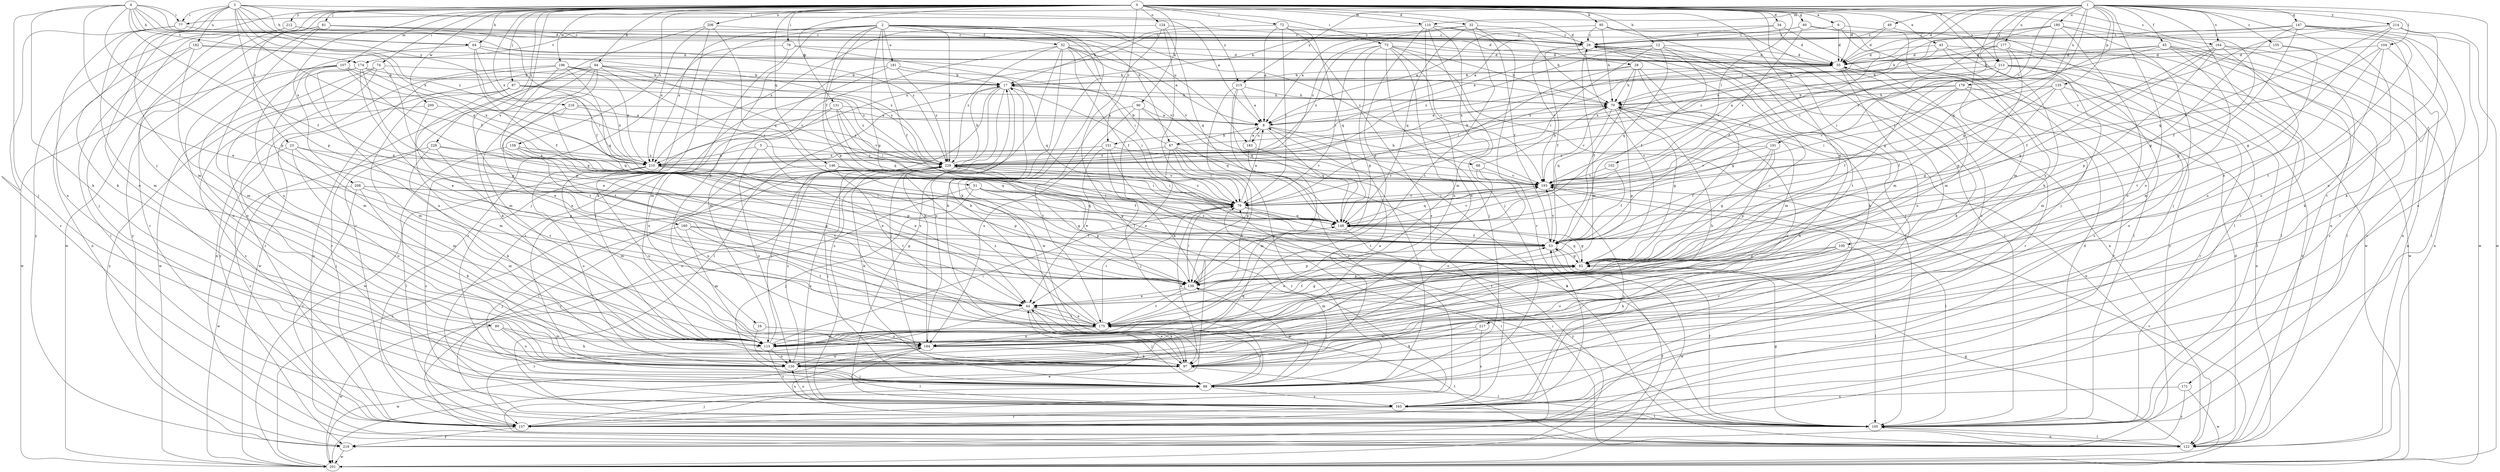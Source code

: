 strict digraph  {
0;
1;
2;
3;
4;
5;
6;
8;
12;
16;
17;
23;
26;
28;
32;
34;
35;
43;
44;
45;
49;
51;
52;
53;
60;
62;
64;
67;
68;
70;
72;
73;
74;
76;
77;
79;
80;
81;
87;
88;
90;
94;
95;
97;
100;
102;
104;
105;
107;
110;
113;
122;
124;
130;
131;
135;
139;
146;
147;
148;
151;
155;
157;
158;
160;
164;
165;
171;
174;
175;
177;
179;
180;
181;
182;
183;
184;
191;
193;
196;
200;
201;
206;
208;
210;
212;
213;
214;
215;
216;
217;
219;
228;
229;
0 -> 6  [label=a];
0 -> 12  [label=b];
0 -> 23  [label=c];
0 -> 28  [label=d];
0 -> 32  [label=d];
0 -> 34  [label=d];
0 -> 35  [label=d];
0 -> 43  [label=e];
0 -> 44  [label=e];
0 -> 60  [label=g];
0 -> 64  [label=h];
0 -> 72  [label=i];
0 -> 73  [label=i];
0 -> 74  [label=i];
0 -> 76  [label=i];
0 -> 80  [label=j];
0 -> 81  [label=j];
0 -> 87  [label=j];
0 -> 90  [label=k];
0 -> 94  [label=k];
0 -> 95  [label=k];
0 -> 97  [label=k];
0 -> 100  [label=l];
0 -> 102  [label=l];
0 -> 107  [label=m];
0 -> 110  [label=m];
0 -> 122  [label=n];
0 -> 124  [label=o];
0 -> 130  [label=o];
0 -> 131  [label=p];
0 -> 146  [label=q];
0 -> 151  [label=r];
0 -> 158  [label=s];
0 -> 160  [label=s];
0 -> 164  [label=s];
0 -> 196  [label=w];
0 -> 200  [label=w];
0 -> 206  [label=x];
0 -> 208  [label=x];
0 -> 210  [label=x];
0 -> 212  [label=y];
0 -> 213  [label=y];
0 -> 228  [label=z];
1 -> 35  [label=d];
1 -> 45  [label=f];
1 -> 49  [label=f];
1 -> 62  [label=g];
1 -> 77  [label=i];
1 -> 104  [label=l];
1 -> 110  [label=m];
1 -> 113  [label=m];
1 -> 130  [label=o];
1 -> 135  [label=p];
1 -> 147  [label=q];
1 -> 148  [label=q];
1 -> 151  [label=r];
1 -> 155  [label=r];
1 -> 157  [label=r];
1 -> 164  [label=s];
1 -> 165  [label=s];
1 -> 171  [label=t];
1 -> 177  [label=u];
1 -> 179  [label=u];
1 -> 180  [label=u];
1 -> 191  [label=v];
1 -> 213  [label=y];
1 -> 214  [label=y];
1 -> 215  [label=y];
2 -> 16  [label=b];
2 -> 26  [label=c];
2 -> 35  [label=d];
2 -> 51  [label=f];
2 -> 52  [label=f];
2 -> 53  [label=f];
2 -> 62  [label=g];
2 -> 88  [label=j];
2 -> 97  [label=k];
2 -> 139  [label=p];
2 -> 174  [label=t];
2 -> 181  [label=u];
2 -> 193  [label=v];
2 -> 201  [label=w];
2 -> 210  [label=x];
2 -> 229  [label=z];
3 -> 8  [label=a];
3 -> 53  [label=f];
3 -> 64  [label=h];
3 -> 77  [label=i];
3 -> 97  [label=k];
3 -> 113  [label=m];
3 -> 139  [label=p];
3 -> 182  [label=u];
3 -> 210  [label=x];
3 -> 215  [label=y];
3 -> 216  [label=y];
3 -> 229  [label=z];
4 -> 35  [label=d];
4 -> 44  [label=e];
4 -> 53  [label=f];
4 -> 64  [label=h];
4 -> 67  [label=h];
4 -> 77  [label=i];
4 -> 88  [label=j];
4 -> 97  [label=k];
4 -> 139  [label=p];
4 -> 174  [label=t];
4 -> 183  [label=u];
5 -> 44  [label=e];
5 -> 130  [label=o];
5 -> 210  [label=x];
5 -> 229  [label=z];
6 -> 26  [label=c];
6 -> 35  [label=d];
6 -> 53  [label=f];
6 -> 217  [label=y];
8 -> 67  [label=h];
8 -> 68  [label=h];
8 -> 122  [label=n];
8 -> 148  [label=q];
8 -> 183  [label=u];
12 -> 8  [label=a];
12 -> 35  [label=d];
12 -> 53  [label=f];
12 -> 79  [label=i];
12 -> 148  [label=q];
12 -> 175  [label=t];
12 -> 229  [label=z];
16 -> 130  [label=o];
16 -> 184  [label=u];
17 -> 70  [label=h];
17 -> 79  [label=i];
17 -> 88  [label=j];
17 -> 105  [label=l];
17 -> 122  [label=n];
17 -> 165  [label=s];
17 -> 184  [label=u];
23 -> 88  [label=j];
23 -> 113  [label=m];
23 -> 130  [label=o];
23 -> 139  [label=p];
23 -> 210  [label=x];
26 -> 35  [label=d];
26 -> 53  [label=f];
26 -> 88  [label=j];
26 -> 97  [label=k];
26 -> 105  [label=l];
26 -> 113  [label=m];
26 -> 122  [label=n];
26 -> 193  [label=v];
28 -> 17  [label=b];
28 -> 53  [label=f];
28 -> 62  [label=g];
28 -> 70  [label=h];
28 -> 79  [label=i];
28 -> 113  [label=m];
32 -> 8  [label=a];
32 -> 26  [label=c];
32 -> 70  [label=h];
32 -> 148  [label=q];
32 -> 157  [label=r];
32 -> 175  [label=t];
32 -> 229  [label=z];
34 -> 8  [label=a];
34 -> 26  [label=c];
34 -> 35  [label=d];
34 -> 113  [label=m];
35 -> 17  [label=b];
35 -> 97  [label=k];
35 -> 157  [label=r];
35 -> 184  [label=u];
35 -> 210  [label=x];
35 -> 229  [label=z];
43 -> 35  [label=d];
43 -> 105  [label=l];
43 -> 193  [label=v];
43 -> 201  [label=w];
43 -> 219  [label=y];
44 -> 62  [label=g];
44 -> 88  [label=j];
44 -> 97  [label=k];
44 -> 157  [label=r];
44 -> 175  [label=t];
45 -> 17  [label=b];
45 -> 35  [label=d];
45 -> 105  [label=l];
45 -> 113  [label=m];
45 -> 122  [label=n];
45 -> 157  [label=r];
45 -> 229  [label=z];
49 -> 26  [label=c];
49 -> 35  [label=d];
49 -> 53  [label=f];
51 -> 62  [label=g];
51 -> 79  [label=i];
51 -> 88  [label=j];
51 -> 139  [label=p];
51 -> 148  [label=q];
51 -> 157  [label=r];
52 -> 8  [label=a];
52 -> 35  [label=d];
52 -> 53  [label=f];
52 -> 79  [label=i];
52 -> 88  [label=j];
52 -> 97  [label=k];
52 -> 165  [label=s];
52 -> 193  [label=v];
52 -> 229  [label=z];
53 -> 62  [label=g];
53 -> 139  [label=p];
53 -> 193  [label=v];
53 -> 201  [label=w];
60 -> 8  [label=a];
60 -> 26  [label=c];
60 -> 88  [label=j];
60 -> 105  [label=l];
60 -> 193  [label=v];
62 -> 26  [label=c];
62 -> 44  [label=e];
62 -> 113  [label=m];
62 -> 139  [label=p];
62 -> 148  [label=q];
62 -> 229  [label=z];
64 -> 35  [label=d];
64 -> 53  [label=f];
64 -> 79  [label=i];
64 -> 184  [label=u];
64 -> 229  [label=z];
67 -> 17  [label=b];
67 -> 44  [label=e];
67 -> 70  [label=h];
67 -> 79  [label=i];
67 -> 105  [label=l];
67 -> 139  [label=p];
67 -> 175  [label=t];
67 -> 229  [label=z];
68 -> 70  [label=h];
68 -> 130  [label=o];
68 -> 175  [label=t];
68 -> 193  [label=v];
70 -> 8  [label=a];
70 -> 62  [label=g];
70 -> 122  [label=n];
70 -> 130  [label=o];
70 -> 139  [label=p];
70 -> 148  [label=q];
70 -> 193  [label=v];
72 -> 8  [label=a];
72 -> 17  [label=b];
72 -> 26  [label=c];
72 -> 79  [label=i];
72 -> 148  [label=q];
72 -> 165  [label=s];
73 -> 35  [label=d];
73 -> 70  [label=h];
73 -> 79  [label=i];
73 -> 88  [label=j];
73 -> 105  [label=l];
73 -> 139  [label=p];
73 -> 184  [label=u];
73 -> 193  [label=v];
73 -> 229  [label=z];
74 -> 17  [label=b];
74 -> 44  [label=e];
74 -> 122  [label=n];
74 -> 157  [label=r];
74 -> 201  [label=w];
76 -> 35  [label=d];
76 -> 113  [label=m];
76 -> 157  [label=r];
76 -> 193  [label=v];
77 -> 26  [label=c];
77 -> 113  [label=m];
77 -> 130  [label=o];
77 -> 157  [label=r];
79 -> 8  [label=a];
79 -> 53  [label=f];
79 -> 97  [label=k];
79 -> 148  [label=q];
79 -> 193  [label=v];
79 -> 229  [label=z];
80 -> 97  [label=k];
80 -> 113  [label=m];
80 -> 130  [label=o];
80 -> 201  [label=w];
81 -> 26  [label=c];
81 -> 35  [label=d];
81 -> 53  [label=f];
81 -> 130  [label=o];
81 -> 157  [label=r];
81 -> 201  [label=w];
81 -> 219  [label=y];
87 -> 44  [label=e];
87 -> 70  [label=h];
87 -> 113  [label=m];
87 -> 210  [label=x];
87 -> 219  [label=y];
87 -> 229  [label=z];
88 -> 139  [label=p];
88 -> 165  [label=s];
88 -> 175  [label=t];
90 -> 8  [label=a];
90 -> 97  [label=k];
90 -> 148  [label=q];
90 -> 175  [label=t];
90 -> 184  [label=u];
94 -> 17  [label=b];
94 -> 79  [label=i];
94 -> 97  [label=k];
94 -> 113  [label=m];
94 -> 157  [label=r];
94 -> 175  [label=t];
94 -> 193  [label=v];
94 -> 201  [label=w];
94 -> 229  [label=z];
95 -> 17  [label=b];
95 -> 26  [label=c];
95 -> 70  [label=h];
95 -> 113  [label=m];
95 -> 165  [label=s];
95 -> 201  [label=w];
97 -> 8  [label=a];
97 -> 44  [label=e];
97 -> 105  [label=l];
100 -> 62  [label=g];
100 -> 97  [label=k];
100 -> 105  [label=l];
100 -> 130  [label=o];
100 -> 175  [label=t];
102 -> 53  [label=f];
102 -> 193  [label=v];
104 -> 35  [label=d];
104 -> 44  [label=e];
104 -> 105  [label=l];
104 -> 184  [label=u];
104 -> 193  [label=v];
105 -> 35  [label=d];
105 -> 53  [label=f];
105 -> 62  [label=g];
105 -> 122  [label=n];
105 -> 184  [label=u];
107 -> 17  [label=b];
107 -> 62  [label=g];
107 -> 113  [label=m];
107 -> 130  [label=o];
107 -> 139  [label=p];
107 -> 201  [label=w];
107 -> 210  [label=x];
110 -> 26  [label=c];
110 -> 53  [label=f];
110 -> 88  [label=j];
110 -> 113  [label=m];
110 -> 130  [label=o];
110 -> 139  [label=p];
110 -> 210  [label=x];
113 -> 79  [label=i];
113 -> 130  [label=o];
113 -> 165  [label=s];
113 -> 229  [label=z];
122 -> 35  [label=d];
122 -> 44  [label=e];
122 -> 62  [label=g];
122 -> 79  [label=i];
122 -> 105  [label=l];
122 -> 175  [label=t];
124 -> 26  [label=c];
124 -> 79  [label=i];
124 -> 105  [label=l];
124 -> 148  [label=q];
124 -> 210  [label=x];
130 -> 70  [label=h];
130 -> 88  [label=j];
130 -> 148  [label=q];
130 -> 229  [label=z];
131 -> 8  [label=a];
131 -> 79  [label=i];
131 -> 148  [label=q];
131 -> 184  [label=u];
131 -> 193  [label=v];
131 -> 201  [label=w];
135 -> 53  [label=f];
135 -> 62  [label=g];
135 -> 70  [label=h];
135 -> 130  [label=o];
135 -> 157  [label=r];
135 -> 193  [label=v];
139 -> 44  [label=e];
139 -> 79  [label=i];
139 -> 88  [label=j];
139 -> 175  [label=t];
146 -> 79  [label=i];
146 -> 175  [label=t];
146 -> 184  [label=u];
146 -> 193  [label=v];
147 -> 26  [label=c];
147 -> 62  [label=g];
147 -> 70  [label=h];
147 -> 97  [label=k];
147 -> 139  [label=p];
147 -> 165  [label=s];
147 -> 175  [label=t];
147 -> 201  [label=w];
148 -> 53  [label=f];
148 -> 62  [label=g];
148 -> 193  [label=v];
148 -> 219  [label=y];
151 -> 44  [label=e];
151 -> 88  [label=j];
151 -> 157  [label=r];
151 -> 193  [label=v];
151 -> 210  [label=x];
155 -> 35  [label=d];
155 -> 157  [label=r];
155 -> 175  [label=t];
157 -> 88  [label=j];
157 -> 219  [label=y];
158 -> 44  [label=e];
158 -> 105  [label=l];
158 -> 139  [label=p];
158 -> 175  [label=t];
158 -> 229  [label=z];
160 -> 53  [label=f];
160 -> 62  [label=g];
160 -> 88  [label=j];
160 -> 113  [label=m];
160 -> 175  [label=t];
164 -> 35  [label=d];
164 -> 53  [label=f];
164 -> 62  [label=g];
164 -> 97  [label=k];
164 -> 122  [label=n];
164 -> 139  [label=p];
164 -> 184  [label=u];
165 -> 105  [label=l];
165 -> 130  [label=o];
165 -> 157  [label=r];
165 -> 193  [label=v];
171 -> 165  [label=s];
171 -> 201  [label=w];
171 -> 219  [label=y];
174 -> 17  [label=b];
174 -> 44  [label=e];
174 -> 130  [label=o];
174 -> 139  [label=p];
174 -> 184  [label=u];
174 -> 210  [label=x];
175 -> 17  [label=b];
175 -> 26  [label=c];
175 -> 44  [label=e];
175 -> 53  [label=f];
175 -> 79  [label=i];
175 -> 113  [label=m];
175 -> 184  [label=u];
175 -> 229  [label=z];
177 -> 35  [label=d];
177 -> 70  [label=h];
177 -> 79  [label=i];
177 -> 105  [label=l];
177 -> 139  [label=p];
177 -> 229  [label=z];
179 -> 8  [label=a];
179 -> 53  [label=f];
179 -> 70  [label=h];
179 -> 79  [label=i];
179 -> 122  [label=n];
179 -> 157  [label=r];
180 -> 26  [label=c];
180 -> 62  [label=g];
180 -> 79  [label=i];
180 -> 88  [label=j];
180 -> 122  [label=n];
180 -> 130  [label=o];
180 -> 210  [label=x];
181 -> 17  [label=b];
181 -> 113  [label=m];
181 -> 148  [label=q];
181 -> 165  [label=s];
181 -> 229  [label=z];
182 -> 35  [label=d];
182 -> 70  [label=h];
182 -> 105  [label=l];
182 -> 113  [label=m];
182 -> 122  [label=n];
183 -> 8  [label=a];
183 -> 88  [label=j];
183 -> 113  [label=m];
184 -> 17  [label=b];
184 -> 70  [label=h];
184 -> 97  [label=k];
184 -> 105  [label=l];
184 -> 130  [label=o];
184 -> 201  [label=w];
191 -> 53  [label=f];
191 -> 62  [label=g];
191 -> 139  [label=p];
191 -> 193  [label=v];
191 -> 229  [label=z];
193 -> 79  [label=i];
193 -> 105  [label=l];
193 -> 148  [label=q];
193 -> 165  [label=s];
196 -> 17  [label=b];
196 -> 122  [label=n];
196 -> 148  [label=q];
196 -> 175  [label=t];
196 -> 210  [label=x];
196 -> 219  [label=y];
196 -> 229  [label=z];
200 -> 8  [label=a];
200 -> 113  [label=m];
200 -> 165  [label=s];
201 -> 53  [label=f];
201 -> 193  [label=v];
201 -> 229  [label=z];
206 -> 26  [label=c];
206 -> 97  [label=k];
206 -> 148  [label=q];
206 -> 157  [label=r];
206 -> 210  [label=x];
208 -> 62  [label=g];
208 -> 79  [label=i];
208 -> 97  [label=k];
208 -> 113  [label=m];
208 -> 157  [label=r];
208 -> 201  [label=w];
210 -> 53  [label=f];
210 -> 113  [label=m];
210 -> 130  [label=o];
210 -> 139  [label=p];
210 -> 165  [label=s];
210 -> 184  [label=u];
212 -> 26  [label=c];
212 -> 88  [label=j];
212 -> 219  [label=y];
212 -> 229  [label=z];
213 -> 17  [label=b];
213 -> 105  [label=l];
213 -> 113  [label=m];
213 -> 122  [label=n];
213 -> 165  [label=s];
213 -> 193  [label=v];
213 -> 210  [label=x];
214 -> 26  [label=c];
214 -> 62  [label=g];
214 -> 148  [label=q];
214 -> 184  [label=u];
214 -> 193  [label=v];
214 -> 201  [label=w];
215 -> 8  [label=a];
215 -> 70  [label=h];
215 -> 88  [label=j];
215 -> 148  [label=q];
215 -> 157  [label=r];
216 -> 8  [label=a];
216 -> 44  [label=e];
216 -> 148  [label=q];
216 -> 229  [label=z];
217 -> 97  [label=k];
217 -> 113  [label=m];
217 -> 165  [label=s];
219 -> 79  [label=i];
219 -> 201  [label=w];
228 -> 97  [label=k];
228 -> 148  [label=q];
228 -> 157  [label=r];
228 -> 175  [label=t];
228 -> 210  [label=x];
229 -> 17  [label=b];
229 -> 62  [label=g];
229 -> 79  [label=i];
229 -> 88  [label=j];
229 -> 97  [label=k];
229 -> 105  [label=l];
229 -> 165  [label=s];
229 -> 193  [label=v];
}
